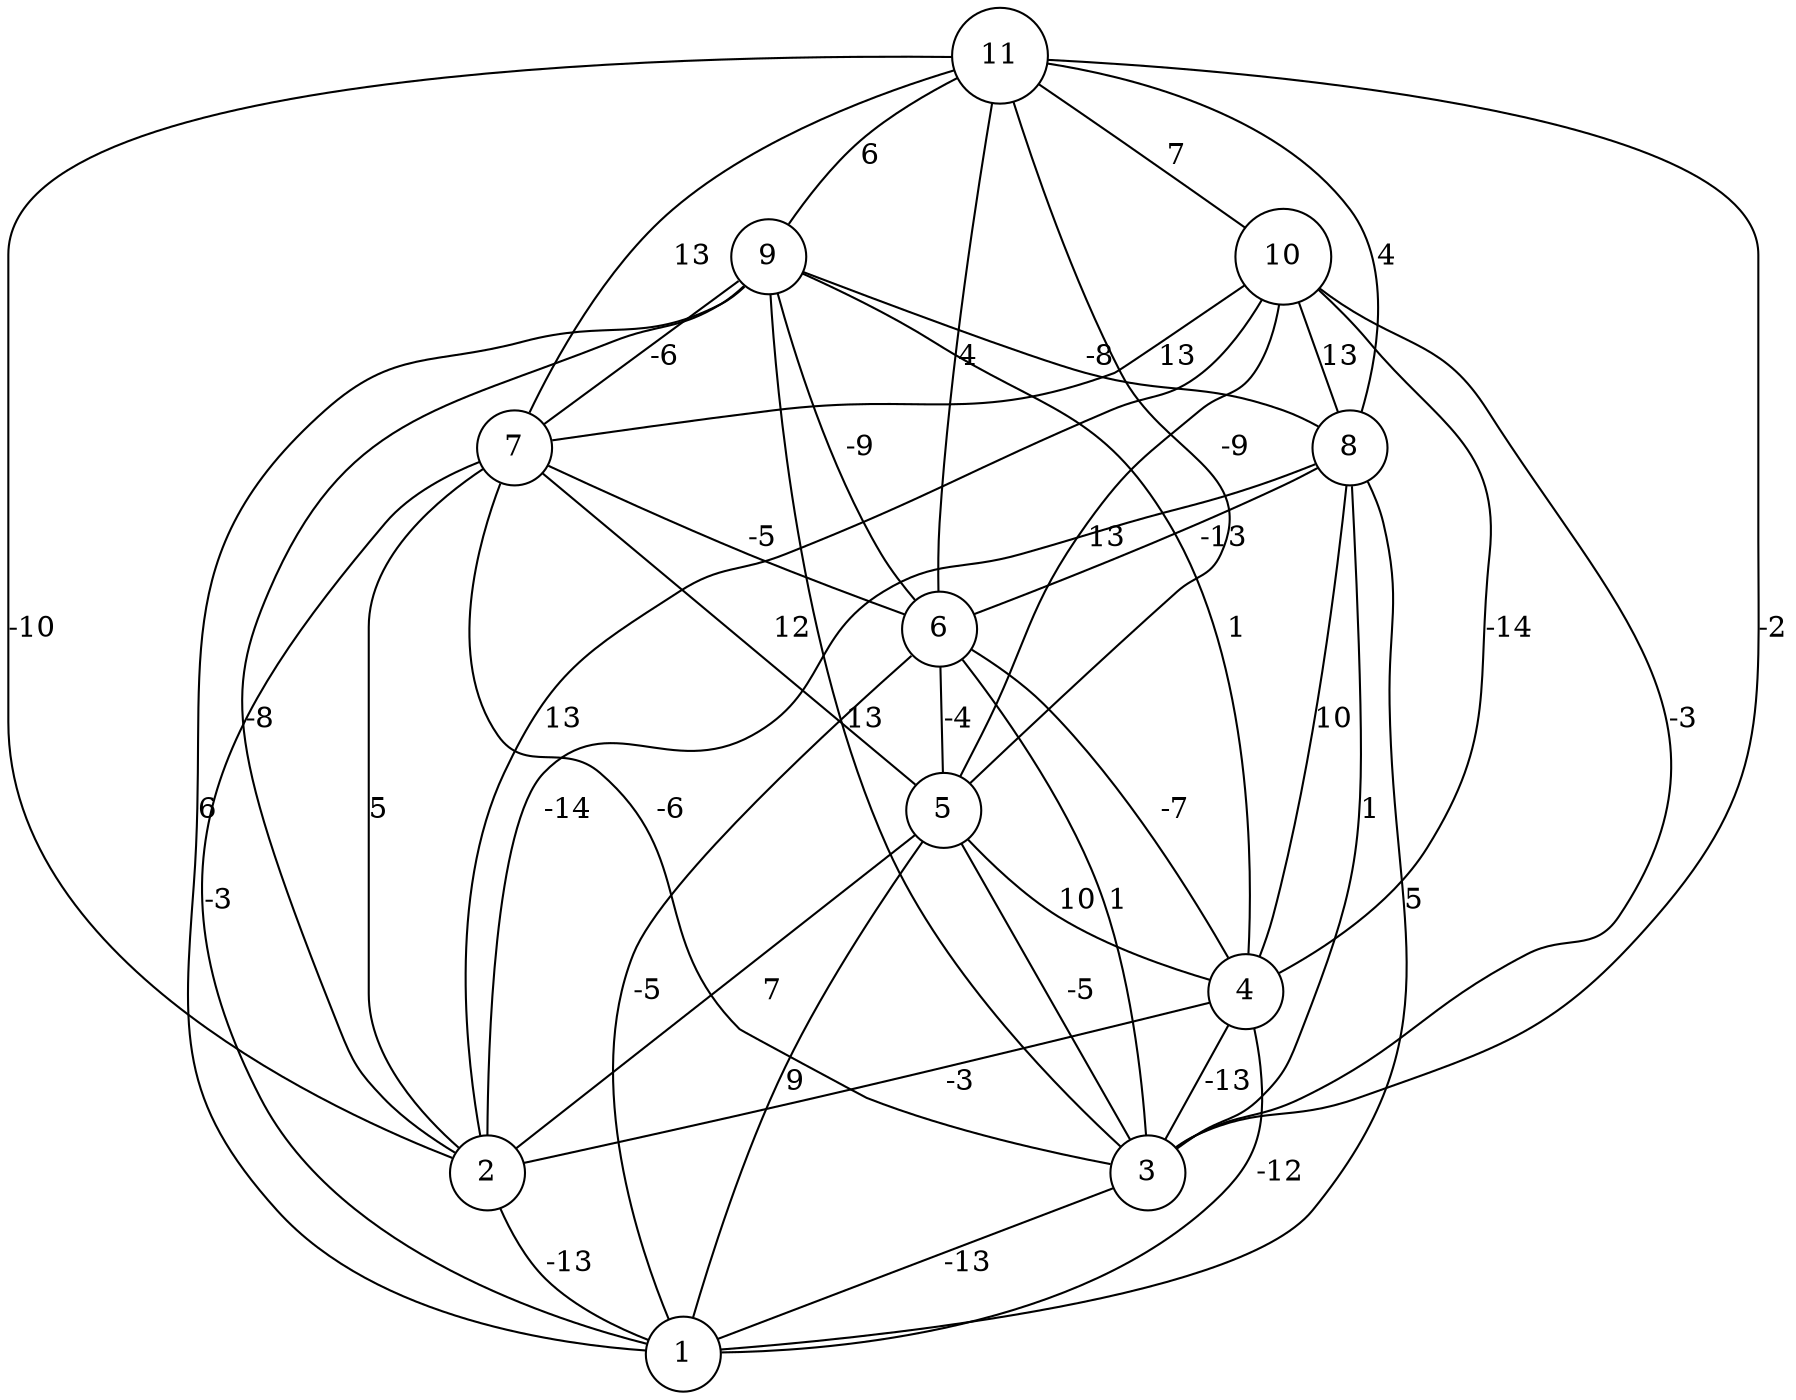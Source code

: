 graph { 
	 fontname="Helvetica,Arial,sans-serif" 
	 node [shape = circle]; 
	 11 -- 2 [label = "-10"];
	 11 -- 3 [label = "-2"];
	 11 -- 5 [label = "-9"];
	 11 -- 6 [label = "4"];
	 11 -- 7 [label = "13"];
	 11 -- 8 [label = "4"];
	 11 -- 9 [label = "6"];
	 11 -- 10 [label = "7"];
	 10 -- 2 [label = "13"];
	 10 -- 3 [label = "-3"];
	 10 -- 4 [label = "-14"];
	 10 -- 5 [label = "13"];
	 10 -- 7 [label = "13"];
	 10 -- 8 [label = "13"];
	 9 -- 1 [label = "6"];
	 9 -- 2 [label = "-8"];
	 9 -- 3 [label = "13"];
	 9 -- 4 [label = "1"];
	 9 -- 6 [label = "-9"];
	 9 -- 7 [label = "-6"];
	 9 -- 8 [label = "-8"];
	 8 -- 1 [label = "5"];
	 8 -- 2 [label = "-14"];
	 8 -- 3 [label = "1"];
	 8 -- 4 [label = "10"];
	 8 -- 6 [label = "-13"];
	 7 -- 1 [label = "-3"];
	 7 -- 2 [label = "5"];
	 7 -- 3 [label = "-6"];
	 7 -- 5 [label = "12"];
	 7 -- 6 [label = "-5"];
	 6 -- 1 [label = "-5"];
	 6 -- 3 [label = "1"];
	 6 -- 4 [label = "-7"];
	 6 -- 5 [label = "-4"];
	 5 -- 1 [label = "9"];
	 5 -- 2 [label = "7"];
	 5 -- 3 [label = "-5"];
	 5 -- 4 [label = "10"];
	 4 -- 1 [label = "-12"];
	 4 -- 2 [label = "-3"];
	 4 -- 3 [label = "-13"];
	 3 -- 1 [label = "-13"];
	 2 -- 1 [label = "-13"];
	 1;
	 2;
	 3;
	 4;
	 5;
	 6;
	 7;
	 8;
	 9;
	 10;
	 11;
}
